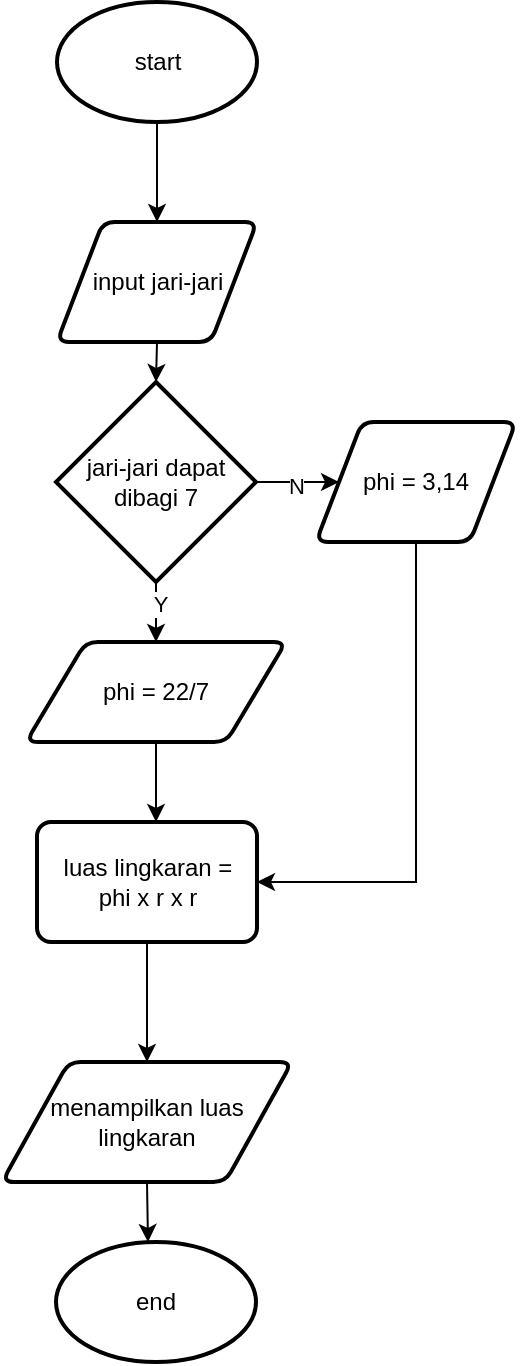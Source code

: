 <mxfile version="21.7.5" type="device" pages="3">
  <diagram name="Page-1" id="o3lMShkRFmklRs4tfEAQ">
    <mxGraphModel dx="1120" dy="446" grid="1" gridSize="10" guides="1" tooltips="1" connect="1" arrows="1" fold="1" page="1" pageScale="1" pageWidth="850" pageHeight="1100" math="0" shadow="0">
      <root>
        <mxCell id="0" />
        <mxCell id="1" parent="0" />
        <mxCell id="t0XHDnxwcppS79Ennta8-26" style="edgeStyle=orthogonalEdgeStyle;rounded=0;orthogonalLoop=1;jettySize=auto;html=1;exitX=0.5;exitY=1;exitDx=0;exitDy=0;exitPerimeter=0;entryX=0.5;entryY=0;entryDx=0;entryDy=0;" parent="1" source="t0XHDnxwcppS79Ennta8-1" target="t0XHDnxwcppS79Ennta8-3" edge="1">
          <mxGeometry relative="1" as="geometry" />
        </mxCell>
        <mxCell id="t0XHDnxwcppS79Ennta8-1" value="start" style="strokeWidth=2;html=1;shape=mxgraph.flowchart.start_1;whiteSpace=wrap;" parent="1" vertex="1">
          <mxGeometry x="380.5" y="30" width="100" height="60" as="geometry" />
        </mxCell>
        <mxCell id="t0XHDnxwcppS79Ennta8-7" style="edgeStyle=orthogonalEdgeStyle;rounded=0;orthogonalLoop=1;jettySize=auto;html=1;exitX=0.5;exitY=1;exitDx=0;exitDy=0;entryX=0.5;entryY=0;entryDx=0;entryDy=0;entryPerimeter=0;" parent="1" source="t0XHDnxwcppS79Ennta8-3" target="t0XHDnxwcppS79Ennta8-5" edge="1">
          <mxGeometry relative="1" as="geometry" />
        </mxCell>
        <mxCell id="t0XHDnxwcppS79Ennta8-3" value="input jari-jari" style="shape=parallelogram;html=1;strokeWidth=2;perimeter=parallelogramPerimeter;whiteSpace=wrap;rounded=1;arcSize=12;size=0.23;" parent="1" vertex="1">
          <mxGeometry x="380.5" y="140" width="100" height="60" as="geometry" />
        </mxCell>
        <mxCell id="t0XHDnxwcppS79Ennta8-9" style="edgeStyle=orthogonalEdgeStyle;rounded=0;orthogonalLoop=1;jettySize=auto;html=1;exitX=0.5;exitY=1;exitDx=0;exitDy=0;exitPerimeter=0;entryX=0.5;entryY=0;entryDx=0;entryDy=0;" parent="1" source="t0XHDnxwcppS79Ennta8-5" target="t0XHDnxwcppS79Ennta8-8" edge="1">
          <mxGeometry relative="1" as="geometry" />
        </mxCell>
        <mxCell id="t0XHDnxwcppS79Ennta8-24" value="Y" style="edgeLabel;html=1;align=center;verticalAlign=middle;resizable=0;points=[];" parent="t0XHDnxwcppS79Ennta8-9" vertex="1" connectable="0">
          <mxGeometry x="-0.267" y="2" relative="1" as="geometry">
            <mxPoint as="offset" />
          </mxGeometry>
        </mxCell>
        <mxCell id="t0XHDnxwcppS79Ennta8-11" style="edgeStyle=orthogonalEdgeStyle;rounded=0;orthogonalLoop=1;jettySize=auto;html=1;exitX=1;exitY=0.5;exitDx=0;exitDy=0;exitPerimeter=0;" parent="1" source="t0XHDnxwcppS79Ennta8-5" target="t0XHDnxwcppS79Ennta8-10" edge="1">
          <mxGeometry relative="1" as="geometry" />
        </mxCell>
        <mxCell id="t0XHDnxwcppS79Ennta8-23" value="N" style="edgeLabel;html=1;align=center;verticalAlign=middle;resizable=0;points=[];" parent="t0XHDnxwcppS79Ennta8-11" vertex="1" connectable="0">
          <mxGeometry x="0.301" y="-2" relative="1" as="geometry">
            <mxPoint as="offset" />
          </mxGeometry>
        </mxCell>
        <mxCell id="t0XHDnxwcppS79Ennta8-5" value="jari-jari dapat dibagi 7" style="strokeWidth=2;html=1;shape=mxgraph.flowchart.decision;whiteSpace=wrap;" parent="1" vertex="1">
          <mxGeometry x="380" y="220" width="100" height="100" as="geometry" />
        </mxCell>
        <mxCell id="t0XHDnxwcppS79Ennta8-18" style="edgeStyle=orthogonalEdgeStyle;rounded=0;orthogonalLoop=1;jettySize=auto;html=1;exitX=0.5;exitY=1;exitDx=0;exitDy=0;" parent="1" source="t0XHDnxwcppS79Ennta8-8" edge="1">
          <mxGeometry relative="1" as="geometry">
            <mxPoint x="430" y="440" as="targetPoint" />
          </mxGeometry>
        </mxCell>
        <mxCell id="t0XHDnxwcppS79Ennta8-8" value="phi = 22/7" style="shape=parallelogram;html=1;strokeWidth=2;perimeter=parallelogramPerimeter;whiteSpace=wrap;rounded=1;arcSize=12;size=0.23;" parent="1" vertex="1">
          <mxGeometry x="365" y="350" width="130" height="50" as="geometry" />
        </mxCell>
        <mxCell id="t0XHDnxwcppS79Ennta8-14" style="edgeStyle=orthogonalEdgeStyle;rounded=0;orthogonalLoop=1;jettySize=auto;html=1;exitX=0.5;exitY=1;exitDx=0;exitDy=0;entryX=1;entryY=0.5;entryDx=0;entryDy=0;" parent="1" source="t0XHDnxwcppS79Ennta8-10" target="t0XHDnxwcppS79Ennta8-12" edge="1">
          <mxGeometry relative="1" as="geometry" />
        </mxCell>
        <mxCell id="t0XHDnxwcppS79Ennta8-10" value="phi = 3,14" style="shape=parallelogram;html=1;strokeWidth=2;perimeter=parallelogramPerimeter;whiteSpace=wrap;rounded=1;arcSize=12;size=0.23;" parent="1" vertex="1">
          <mxGeometry x="510" y="240" width="100" height="60" as="geometry" />
        </mxCell>
        <mxCell id="t0XHDnxwcppS79Ennta8-19" style="edgeStyle=orthogonalEdgeStyle;rounded=0;orthogonalLoop=1;jettySize=auto;html=1;exitX=0.5;exitY=1;exitDx=0;exitDy=0;entryX=0.5;entryY=0;entryDx=0;entryDy=0;" parent="1" source="t0XHDnxwcppS79Ennta8-12" target="t0XHDnxwcppS79Ennta8-16" edge="1">
          <mxGeometry relative="1" as="geometry" />
        </mxCell>
        <mxCell id="t0XHDnxwcppS79Ennta8-12" value="luas lingkaran = &lt;br&gt;phi x r x r" style="rounded=1;whiteSpace=wrap;html=1;absoluteArcSize=1;arcSize=14;strokeWidth=2;" parent="1" vertex="1">
          <mxGeometry x="370.5" y="440" width="110" height="60" as="geometry" />
        </mxCell>
        <mxCell id="t0XHDnxwcppS79Ennta8-21" style="edgeStyle=orthogonalEdgeStyle;rounded=0;orthogonalLoop=1;jettySize=auto;html=1;exitX=0.5;exitY=1;exitDx=0;exitDy=0;" parent="1" source="t0XHDnxwcppS79Ennta8-16" edge="1">
          <mxGeometry relative="1" as="geometry">
            <mxPoint x="426" y="650" as="targetPoint" />
          </mxGeometry>
        </mxCell>
        <mxCell id="t0XHDnxwcppS79Ennta8-16" value="menampilkan luas lingkaran" style="shape=parallelogram;html=1;strokeWidth=2;perimeter=parallelogramPerimeter;whiteSpace=wrap;rounded=1;arcSize=12;size=0.23;" parent="1" vertex="1">
          <mxGeometry x="353" y="560" width="145" height="60" as="geometry" />
        </mxCell>
        <mxCell id="t0XHDnxwcppS79Ennta8-20" value="end" style="strokeWidth=2;html=1;shape=mxgraph.flowchart.start_1;whiteSpace=wrap;" parent="1" vertex="1">
          <mxGeometry x="380" y="650" width="100" height="60" as="geometry" />
        </mxCell>
      </root>
    </mxGraphModel>
  </diagram>
  <diagram id="QnTvsW_nCsu2e09CuvkI" name="Page-2">
    <mxGraphModel dx="1120" dy="446" grid="1" gridSize="10" guides="1" tooltips="1" connect="1" arrows="1" fold="1" page="1" pageScale="1" pageWidth="850" pageHeight="1100" math="0" shadow="0">
      <root>
        <mxCell id="0" />
        <mxCell id="1" parent="0" />
      </root>
    </mxGraphModel>
  </diagram>
  <diagram id="FiBA9u0bsy5lW-T9ox0g" name="Page-3">
    <mxGraphModel dx="1318" dy="525" grid="1" gridSize="10" guides="1" tooltips="1" connect="1" arrows="1" fold="1" page="1" pageScale="1" pageWidth="850" pageHeight="1100" math="0" shadow="0">
      <root>
        <mxCell id="0" />
        <mxCell id="1" parent="0" />
        <mxCell id="gcZeL_iz2m_ylVE5pGlk-2" style="edgeStyle=orthogonalEdgeStyle;rounded=0;orthogonalLoop=1;jettySize=auto;html=1;exitX=0.5;exitY=1;exitDx=0;exitDy=0;entryX=0.5;entryY=0;entryDx=0;entryDy=0;" edge="1" parent="1" source="lchlt1vZqCCI5KC2xdCJ-1" target="lchlt1vZqCCI5KC2xdCJ-2">
          <mxGeometry relative="1" as="geometry" />
        </mxCell>
        <mxCell id="lchlt1vZqCCI5KC2xdCJ-1" value="&lt;font style=&quot;font-size: 11px;&quot;&gt;start&lt;/font&gt;" style="ellipse;whiteSpace=wrap;html=1;" vertex="1" parent="1">
          <mxGeometry x="150" y="30" width="100" height="50" as="geometry" />
        </mxCell>
        <mxCell id="gcZeL_iz2m_ylVE5pGlk-3" style="edgeStyle=orthogonalEdgeStyle;rounded=0;orthogonalLoop=1;jettySize=auto;html=1;exitX=0.5;exitY=1;exitDx=0;exitDy=0;entryX=0.5;entryY=0;entryDx=0;entryDy=0;" edge="1" parent="1" source="lchlt1vZqCCI5KC2xdCJ-2" target="lchlt1vZqCCI5KC2xdCJ-3">
          <mxGeometry relative="1" as="geometry" />
        </mxCell>
        <mxCell id="gcZeL_iz2m_ylVE5pGlk-5" style="edgeStyle=orthogonalEdgeStyle;rounded=0;orthogonalLoop=1;jettySize=auto;html=1;exitX=1;exitY=0.5;exitDx=0;exitDy=0;entryX=1;entryY=0.5;entryDx=0;entryDy=0;" edge="1" parent="1" source="lchlt1vZqCCI5KC2xdCJ-2" target="lchlt1vZqCCI5KC2xdCJ-3">
          <mxGeometry relative="1" as="geometry">
            <Array as="points">
              <mxPoint x="290" y="140" />
              <mxPoint x="290" y="240" />
            </Array>
          </mxGeometry>
        </mxCell>
        <mxCell id="gcZeL_iz2m_ylVE5pGlk-24" value="no" style="edgeLabel;html=1;align=center;verticalAlign=middle;resizable=0;points=[];" vertex="1" connectable="0" parent="gcZeL_iz2m_ylVE5pGlk-5">
          <mxGeometry x="-0.106" y="3" relative="1" as="geometry">
            <mxPoint as="offset" />
          </mxGeometry>
        </mxCell>
        <mxCell id="lchlt1vZqCCI5KC2xdCJ-2" value="&lt;font style=&quot;font-size: 11px;&quot;&gt;input nama, NIM, kode&lt;/font&gt;" style="shape=parallelogram;perimeter=parallelogramPerimeter;whiteSpace=wrap;html=1;fixedSize=1;" vertex="1" parent="1">
          <mxGeometry x="130" y="120" width="140" height="40" as="geometry" />
        </mxCell>
        <mxCell id="gcZeL_iz2m_ylVE5pGlk-4" style="edgeStyle=orthogonalEdgeStyle;rounded=0;orthogonalLoop=1;jettySize=auto;html=1;exitX=0.5;exitY=1;exitDx=0;exitDy=0;entryX=0.5;entryY=0;entryDx=0;entryDy=0;" edge="1" parent="1" source="lchlt1vZqCCI5KC2xdCJ-3">
          <mxGeometry relative="1" as="geometry">
            <mxPoint x="200.0" y="320" as="targetPoint" />
          </mxGeometry>
        </mxCell>
        <mxCell id="gcZeL_iz2m_ylVE5pGlk-23" value="yes" style="edgeLabel;html=1;align=center;verticalAlign=middle;resizable=0;points=[];" vertex="1" connectable="0" parent="gcZeL_iz2m_ylVE5pGlk-4">
          <mxGeometry x="-0.215" y="-2" relative="1" as="geometry">
            <mxPoint as="offset" />
          </mxGeometry>
        </mxCell>
        <mxCell id="lchlt1vZqCCI5KC2xdCJ-3" value="menyeleksi kode" style="rhombus;whiteSpace=wrap;html=1;" vertex="1" parent="1">
          <mxGeometry x="160" y="200" width="80" height="80" as="geometry" />
        </mxCell>
        <mxCell id="gcZeL_iz2m_ylVE5pGlk-18" style="edgeStyle=orthogonalEdgeStyle;rounded=0;orthogonalLoop=1;jettySize=auto;html=1;exitX=0.5;exitY=1;exitDx=0;exitDy=0;entryX=0.5;entryY=0;entryDx=0;entryDy=0;" edge="1" parent="1" source="gcZeL_iz2m_ylVE5pGlk-8" target="gcZeL_iz2m_ylVE5pGlk-13">
          <mxGeometry relative="1" as="geometry" />
        </mxCell>
        <mxCell id="gcZeL_iz2m_ylVE5pGlk-21" value="no" style="edgeLabel;html=1;align=center;verticalAlign=middle;resizable=0;points=[];" vertex="1" connectable="0" parent="gcZeL_iz2m_ylVE5pGlk-18">
          <mxGeometry x="-0.477" y="-2" relative="1" as="geometry">
            <mxPoint as="offset" />
          </mxGeometry>
        </mxCell>
        <mxCell id="gcZeL_iz2m_ylVE5pGlk-28" style="edgeStyle=orthogonalEdgeStyle;rounded=0;orthogonalLoop=1;jettySize=auto;html=1;exitX=1;exitY=0.5;exitDx=0;exitDy=0;entryX=0;entryY=0.5;entryDx=0;entryDy=0;" edge="1" parent="1" source="gcZeL_iz2m_ylVE5pGlk-8" target="gcZeL_iz2m_ylVE5pGlk-25">
          <mxGeometry relative="1" as="geometry" />
        </mxCell>
        <mxCell id="joMPFkHwTD-JoVt_Mde_-8" value="yes" style="edgeLabel;html=1;align=center;verticalAlign=middle;resizable=0;points=[];" vertex="1" connectable="0" parent="gcZeL_iz2m_ylVE5pGlk-28">
          <mxGeometry x="-0.035" relative="1" as="geometry">
            <mxPoint as="offset" />
          </mxGeometry>
        </mxCell>
        <mxCell id="gcZeL_iz2m_ylVE5pGlk-8" value="sisi c = (axa) + (bxb)" style="rounded=1;whiteSpace=wrap;html=1;" vertex="1" parent="1">
          <mxGeometry x="140" y="480" width="120" height="40" as="geometry" />
        </mxCell>
        <mxCell id="gcZeL_iz2m_ylVE5pGlk-16" style="edgeStyle=orthogonalEdgeStyle;rounded=0;orthogonalLoop=1;jettySize=auto;html=1;exitX=0.5;exitY=1;exitDx=0;exitDy=0;entryX=0.5;entryY=0;entryDx=0;entryDy=0;" edge="1" parent="1" source="gcZeL_iz2m_ylVE5pGlk-9" target="gcZeL_iz2m_ylVE5pGlk-10">
          <mxGeometry relative="1" as="geometry" />
        </mxCell>
        <mxCell id="gcZeL_iz2m_ylVE5pGlk-9" value="sisi segitiga = a,b,c&lt;br&gt;sisi miring = c" style="shape=hexagon;perimeter=hexagonPerimeter2;whiteSpace=wrap;html=1;fixedSize=1;" vertex="1" parent="1">
          <mxGeometry x="130" y="320" width="140" height="40" as="geometry" />
        </mxCell>
        <mxCell id="gcZeL_iz2m_ylVE5pGlk-17" style="edgeStyle=orthogonalEdgeStyle;rounded=0;orthogonalLoop=1;jettySize=auto;html=1;exitX=0.5;exitY=1;exitDx=0;exitDy=0;entryX=0.5;entryY=0;entryDx=0;entryDy=0;" edge="1" parent="1" source="gcZeL_iz2m_ylVE5pGlk-10" target="gcZeL_iz2m_ylVE5pGlk-8">
          <mxGeometry relative="1" as="geometry" />
        </mxCell>
        <mxCell id="gcZeL_iz2m_ylVE5pGlk-20" value="no" style="edgeLabel;html=1;align=center;verticalAlign=middle;resizable=0;points=[];" vertex="1" connectable="0" parent="gcZeL_iz2m_ylVE5pGlk-17">
          <mxGeometry x="-0.068" y="-1" relative="1" as="geometry">
            <mxPoint as="offset" />
          </mxGeometry>
        </mxCell>
        <mxCell id="gcZeL_iz2m_ylVE5pGlk-10" value="input sisi&amp;nbsp; yang ingin diketuahui rumusnya" style="shape=parallelogram;perimeter=parallelogramPerimeter;whiteSpace=wrap;html=1;fixedSize=1;" vertex="1" parent="1">
          <mxGeometry x="125" y="400" width="150" height="40" as="geometry" />
        </mxCell>
        <mxCell id="gcZeL_iz2m_ylVE5pGlk-19" style="edgeStyle=orthogonalEdgeStyle;rounded=0;orthogonalLoop=1;jettySize=auto;html=1;exitX=0.5;exitY=1;exitDx=0;exitDy=0;entryX=0.5;entryY=0;entryDx=0;entryDy=0;" edge="1" parent="1" source="gcZeL_iz2m_ylVE5pGlk-13" target="gcZeL_iz2m_ylVE5pGlk-14">
          <mxGeometry relative="1" as="geometry" />
        </mxCell>
        <mxCell id="gcZeL_iz2m_ylVE5pGlk-22" value="no" style="edgeLabel;html=1;align=center;verticalAlign=middle;resizable=0;points=[];" vertex="1" connectable="0" parent="gcZeL_iz2m_ylVE5pGlk-19">
          <mxGeometry x="-0.204" y="-2" relative="1" as="geometry">
            <mxPoint as="offset" />
          </mxGeometry>
        </mxCell>
        <mxCell id="gcZeL_iz2m_ylVE5pGlk-29" style="edgeStyle=orthogonalEdgeStyle;rounded=0;orthogonalLoop=1;jettySize=auto;html=1;exitX=1;exitY=0.5;exitDx=0;exitDy=0;entryX=0;entryY=0.5;entryDx=0;entryDy=0;" edge="1" parent="1" source="gcZeL_iz2m_ylVE5pGlk-13" target="gcZeL_iz2m_ylVE5pGlk-26">
          <mxGeometry relative="1" as="geometry" />
        </mxCell>
        <mxCell id="joMPFkHwTD-JoVt_Mde_-6" value="yes" style="edgeLabel;html=1;align=center;verticalAlign=middle;resizable=0;points=[];" vertex="1" connectable="0" parent="gcZeL_iz2m_ylVE5pGlk-29">
          <mxGeometry x="-0.271" relative="1" as="geometry">
            <mxPoint as="offset" />
          </mxGeometry>
        </mxCell>
        <mxCell id="gcZeL_iz2m_ylVE5pGlk-13" value="sisi a = (cxc) - (bxb)" style="rounded=1;whiteSpace=wrap;html=1;" vertex="1" parent="1">
          <mxGeometry x="140" y="560" width="120" height="40" as="geometry" />
        </mxCell>
        <mxCell id="gcZeL_iz2m_ylVE5pGlk-30" style="edgeStyle=orthogonalEdgeStyle;rounded=0;orthogonalLoop=1;jettySize=auto;html=1;exitX=1;exitY=0.5;exitDx=0;exitDy=0;" edge="1" parent="1" source="gcZeL_iz2m_ylVE5pGlk-14" target="gcZeL_iz2m_ylVE5pGlk-27">
          <mxGeometry relative="1" as="geometry" />
        </mxCell>
        <mxCell id="joMPFkHwTD-JoVt_Mde_-7" value="yes" style="edgeLabel;html=1;align=center;verticalAlign=middle;resizable=0;points=[];" vertex="1" connectable="0" parent="gcZeL_iz2m_ylVE5pGlk-30">
          <mxGeometry x="-0.069" relative="1" as="geometry">
            <mxPoint as="offset" />
          </mxGeometry>
        </mxCell>
        <mxCell id="joMPFkHwTD-JoVt_Mde_-4" style="edgeStyle=orthogonalEdgeStyle;rounded=0;orthogonalLoop=1;jettySize=auto;html=1;exitX=0.5;exitY=1;exitDx=0;exitDy=0;entryX=0.5;entryY=0;entryDx=0;entryDy=0;" edge="1" parent="1" source="gcZeL_iz2m_ylVE5pGlk-14" target="joMPFkHwTD-JoVt_Mde_-3">
          <mxGeometry relative="1" as="geometry" />
        </mxCell>
        <mxCell id="joMPFkHwTD-JoVt_Mde_-9" value="no" style="edgeLabel;html=1;align=center;verticalAlign=middle;resizable=0;points=[];" vertex="1" connectable="0" parent="joMPFkHwTD-JoVt_Mde_-4">
          <mxGeometry x="-0.132" y="1" relative="1" as="geometry">
            <mxPoint as="offset" />
          </mxGeometry>
        </mxCell>
        <mxCell id="gcZeL_iz2m_ylVE5pGlk-14" value="sisi b = (cxc) - (axa)" style="rounded=1;whiteSpace=wrap;html=1;" vertex="1" parent="1">
          <mxGeometry x="140" y="640" width="120" height="40" as="geometry" />
        </mxCell>
        <mxCell id="joMPFkHwTD-JoVt_Mde_-17" style="edgeStyle=orthogonalEdgeStyle;rounded=0;orthogonalLoop=1;jettySize=auto;html=1;exitX=1;exitY=0.5;exitDx=0;exitDy=0;entryX=1;entryY=0.5;entryDx=0;entryDy=0;" edge="1" parent="1" source="gcZeL_iz2m_ylVE5pGlk-25" target="joMPFkHwTD-JoVt_Mde_-14">
          <mxGeometry relative="1" as="geometry">
            <Array as="points">
              <mxPoint x="600" y="500" />
              <mxPoint x="600" y="825" />
            </Array>
          </mxGeometry>
        </mxCell>
        <mxCell id="gcZeL_iz2m_ylVE5pGlk-25" value="menampilkan hasil sisi c" style="shape=parallelogram;perimeter=parallelogramPerimeter;whiteSpace=wrap;html=1;fixedSize=1;" vertex="1" parent="1">
          <mxGeometry x="320" y="480" width="160" height="40" as="geometry" />
        </mxCell>
        <mxCell id="joMPFkHwTD-JoVt_Mde_-11" style="edgeStyle=orthogonalEdgeStyle;rounded=0;orthogonalLoop=1;jettySize=auto;html=1;exitX=1;exitY=0.5;exitDx=0;exitDy=0;" edge="1" parent="1" source="gcZeL_iz2m_ylVE5pGlk-26">
          <mxGeometry relative="1" as="geometry">
            <mxPoint x="600" y="579.706" as="targetPoint" />
          </mxGeometry>
        </mxCell>
        <mxCell id="gcZeL_iz2m_ylVE5pGlk-26" value="menampilkan hasil sisi a" style="shape=parallelogram;perimeter=parallelogramPerimeter;whiteSpace=wrap;html=1;fixedSize=1;" vertex="1" parent="1">
          <mxGeometry x="320" y="560" width="160" height="40" as="geometry" />
        </mxCell>
        <mxCell id="joMPFkHwTD-JoVt_Mde_-12" style="edgeStyle=orthogonalEdgeStyle;rounded=0;orthogonalLoop=1;jettySize=auto;html=1;exitX=1;exitY=0.5;exitDx=0;exitDy=0;" edge="1" parent="1" source="gcZeL_iz2m_ylVE5pGlk-27">
          <mxGeometry relative="1" as="geometry">
            <mxPoint x="600" y="659.706" as="targetPoint" />
          </mxGeometry>
        </mxCell>
        <mxCell id="gcZeL_iz2m_ylVE5pGlk-27" value="menampilkan hasil sisi b" style="shape=parallelogram;perimeter=parallelogramPerimeter;whiteSpace=wrap;html=1;fixedSize=1;" vertex="1" parent="1">
          <mxGeometry x="320" y="640" width="160" height="40" as="geometry" />
        </mxCell>
        <mxCell id="joMPFkHwTD-JoVt_Mde_-15" style="edgeStyle=orthogonalEdgeStyle;rounded=0;orthogonalLoop=1;jettySize=auto;html=1;exitX=0.5;exitY=1;exitDx=0;exitDy=0;" edge="1" parent="1" source="joMPFkHwTD-JoVt_Mde_-3" target="joMPFkHwTD-JoVt_Mde_-14">
          <mxGeometry relative="1" as="geometry" />
        </mxCell>
        <mxCell id="joMPFkHwTD-JoVt_Mde_-3" value="input salah" style="shape=parallelogram;perimeter=parallelogramPerimeter;whiteSpace=wrap;html=1;fixedSize=1;" vertex="1" parent="1">
          <mxGeometry x="140" y="720" width="120" height="40" as="geometry" />
        </mxCell>
        <mxCell id="joMPFkHwTD-JoVt_Mde_-14" value="&lt;font style=&quot;font-size: 11px;&quot;&gt;end&lt;/font&gt;" style="ellipse;whiteSpace=wrap;html=1;" vertex="1" parent="1">
          <mxGeometry x="150" y="800" width="100" height="50" as="geometry" />
        </mxCell>
      </root>
    </mxGraphModel>
  </diagram>
</mxfile>
